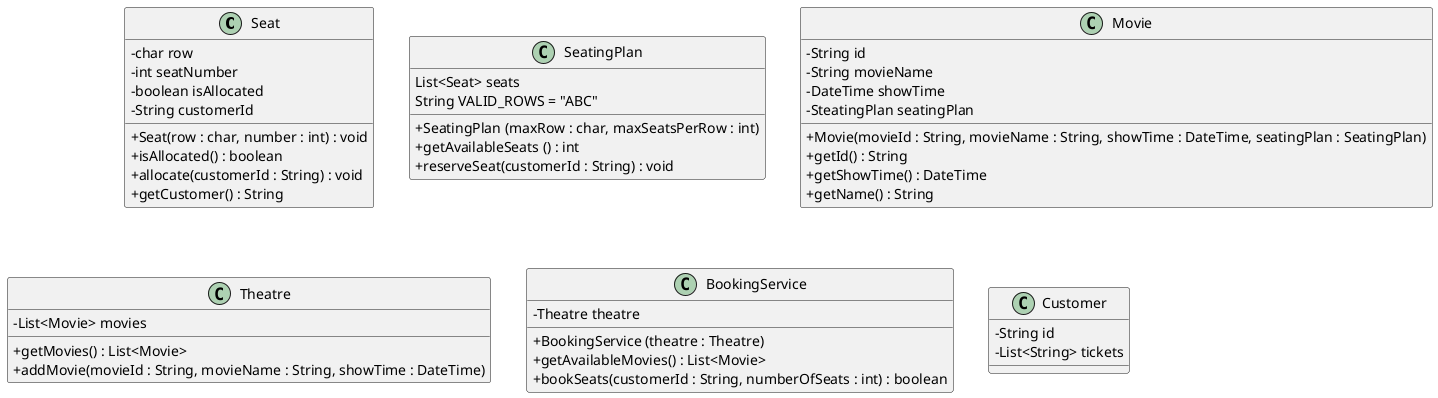 @startuml
skinparam classAttributeIconSize 0

class Seat {
    - char row
    - int seatNumber
    - boolean isAllocated
    - String customerId

    + Seat(row : char, number : int) : void
    + isAllocated() : boolean
    + allocate(customerId : String) : void
    + getCustomer() : String
}

class SeatingPlan {
    List<Seat> seats
    String VALID_ROWS = "ABC"

    + SeatingPlan (maxRow : char, maxSeatsPerRow : int)
    + getAvailableSeats () : int
    + reserveSeat(customerId : String) : void
}

class Movie {
    - String id
    - String movieName
    - DateTime showTime
    - SteatingPlan seatingPlan

    + Movie(movieId : String, movieName : String, showTime : DateTime, seatingPlan : SeatingPlan)
    + getId() : String
    + getShowTime() : DateTime
    + getName() : String
}

class Theatre {
    - List<Movie> movies

    + getMovies() : List<Movie>
    + addMovie(movieId : String, movieName : String, showTime : DateTime)
}

class BookingService {
    - Theatre theatre

    + BookingService (theatre : Theatre)
    + getAvailableMovies() : List<Movie>
    + bookSeats(customerId : String, numberOfSeats : int) : boolean
}

class Customer {
    - String id
    - List<String> tickets
}


@enduml
